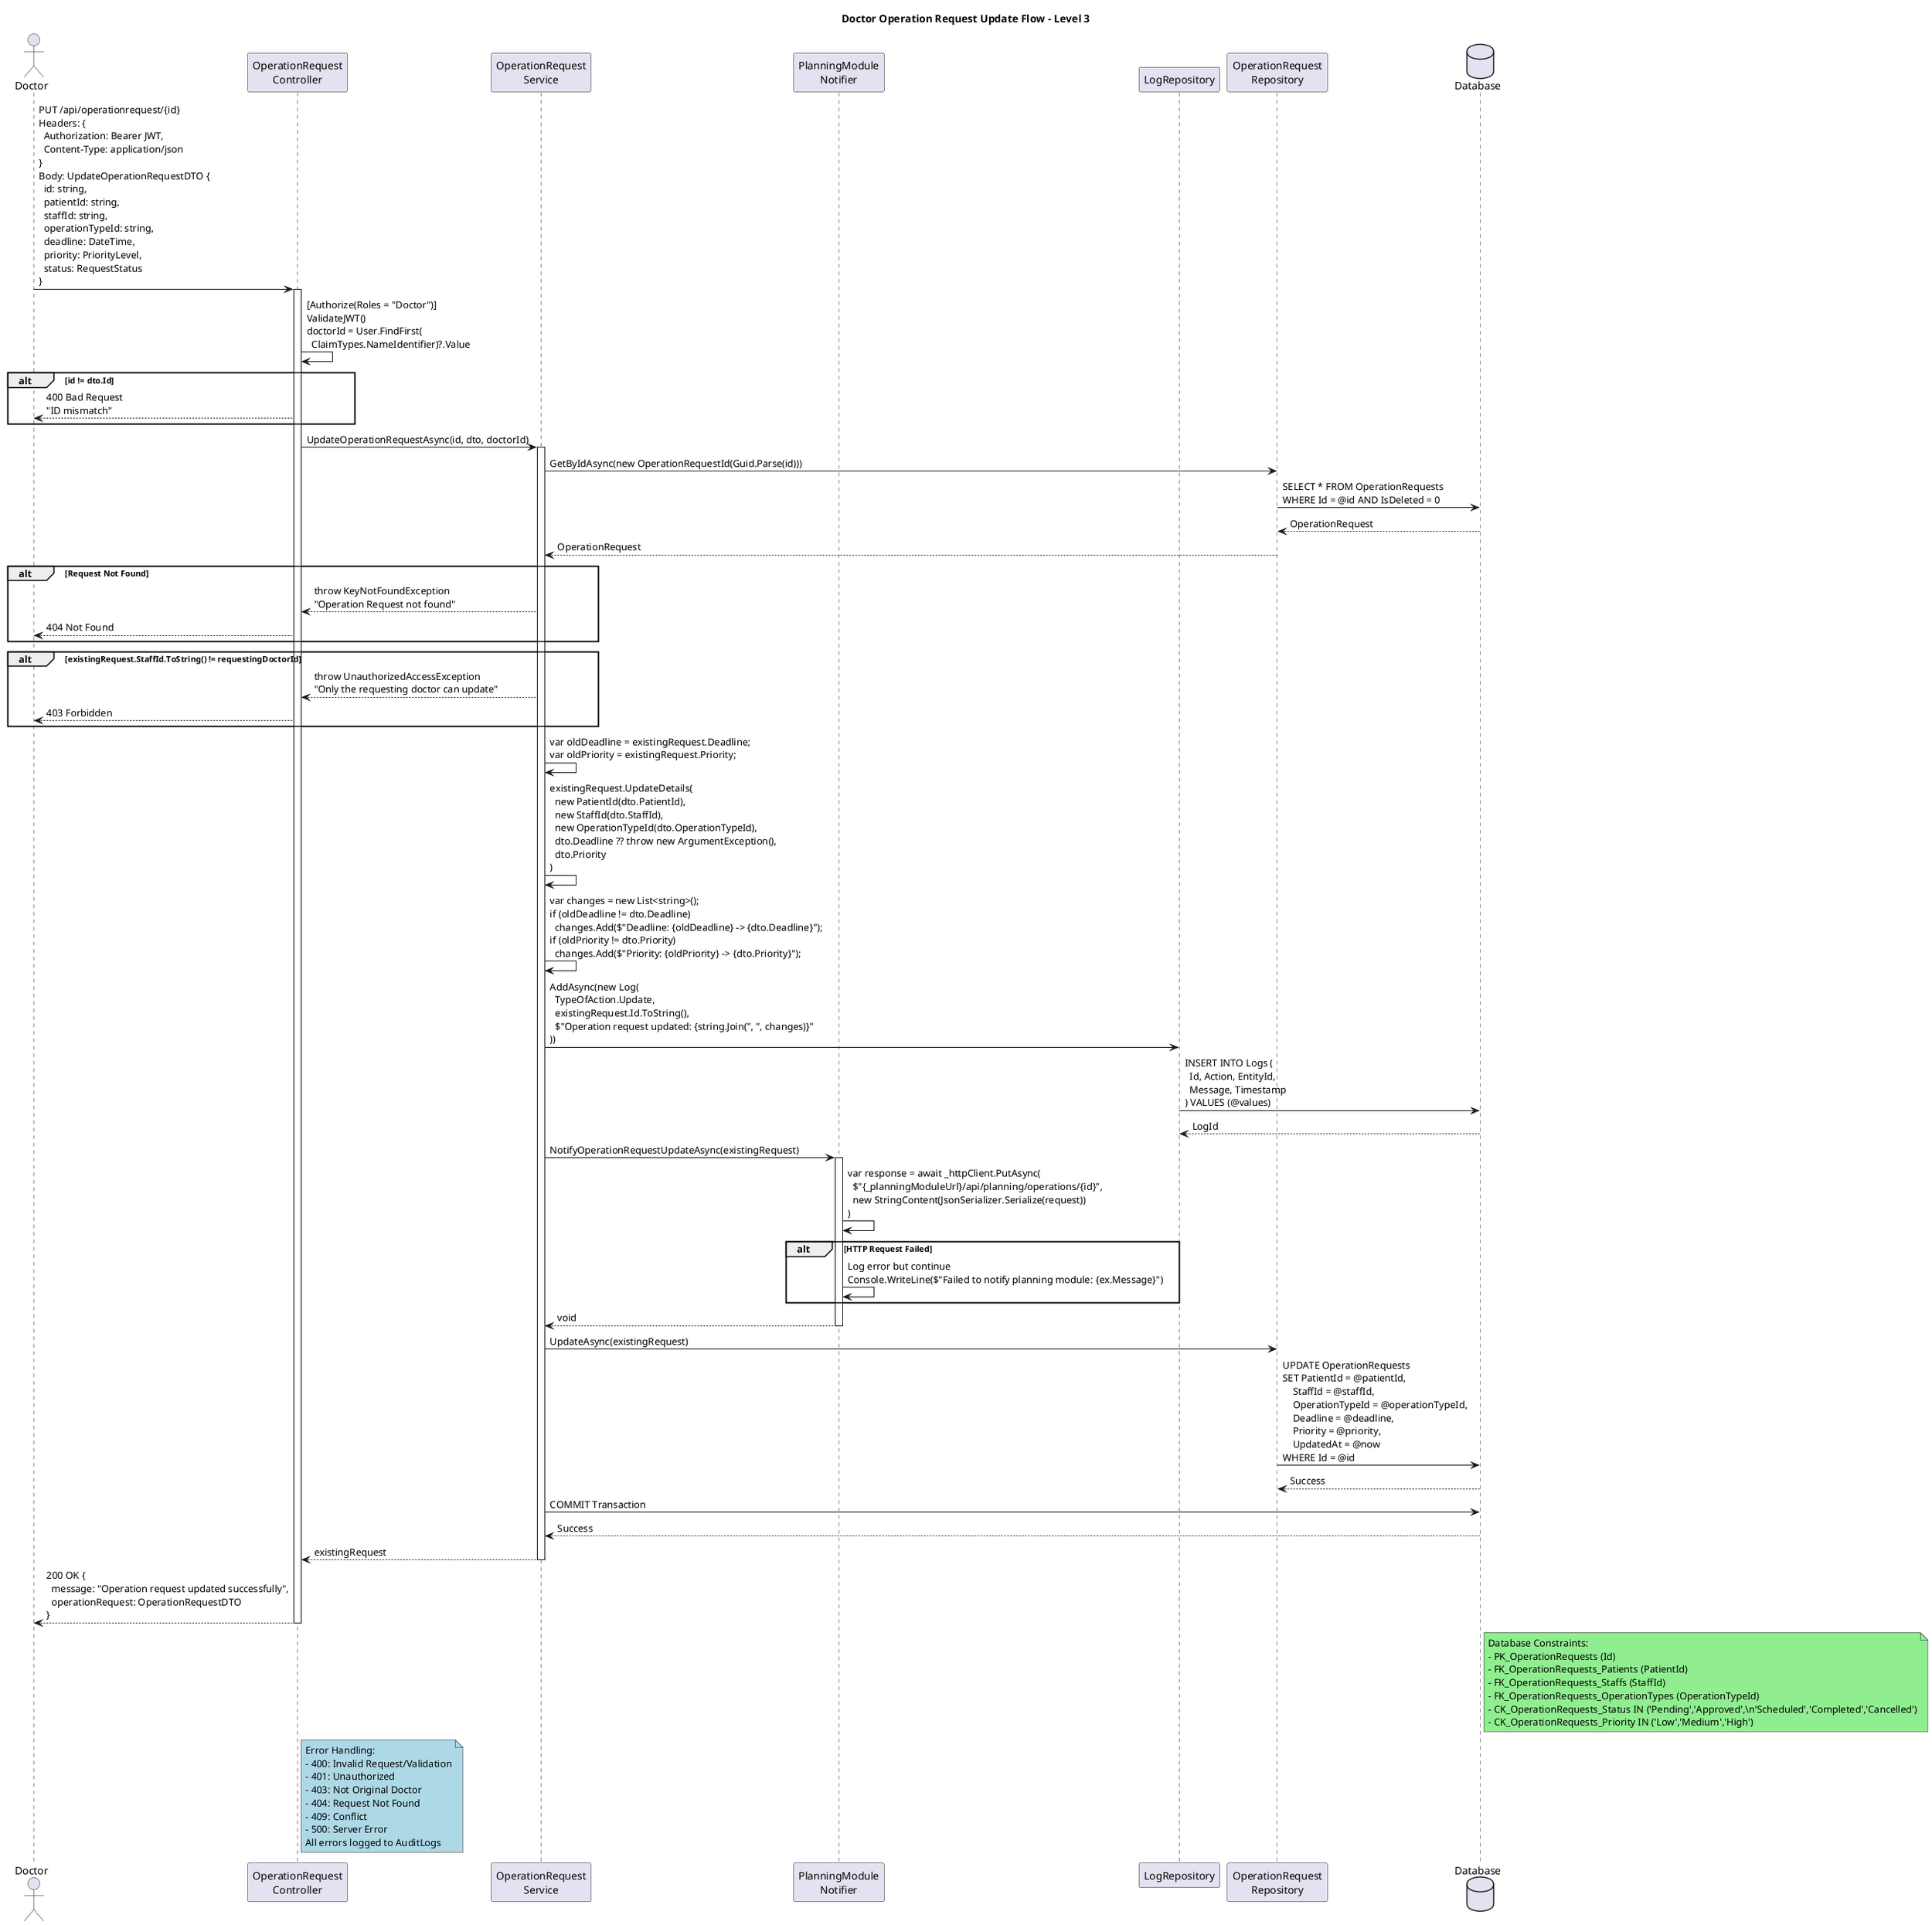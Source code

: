 @startuml
title Doctor Operation Request Update Flow - Level 3

actor Doctor
participant "OperationRequest\nController" as ORC
participant "OperationRequest\nService" as ORS
participant "PlanningModule\nNotifier" as PMN
participant "LogRepository" as LR
participant "OperationRequest\nRepository" as OR
database "Database" as DB

Doctor -> ORC: PUT /api/operationrequest/{id}\nHeaders: {\n  Authorization: Bearer JWT,\n  Content-Type: application/json\n}\nBody: UpdateOperationRequestDTO {\n  id: string,\n  patientId: string,\n  staffId: string,\n  operationTypeId: string,\n  deadline: DateTime,\n  priority: PriorityLevel,\n  status: RequestStatus\n}
activate ORC

ORC -> ORC: [Authorize(Roles = "Doctor")]\nValidateJWT()\ndoctorId = User.FindFirst(\n  ClaimTypes.NameIdentifier)?.Value

alt id != dto.Id
    ORC --> Doctor: 400 Bad Request\n"ID mismatch"
end

ORC -> ORS: UpdateOperationRequestAsync(id, dto, doctorId)
activate ORS

' Get and validate existing request
ORS -> OR: GetByIdAsync(new OperationRequestId(Guid.Parse(id)))
OR -> DB: SELECT * FROM OperationRequests\nWHERE Id = @id AND IsDeleted = 0
DB --> OR: OperationRequest
OR --> ORS: OperationRequest

alt Request Not Found
    ORS --> ORC: throw KeyNotFoundException\n"Operation Request not found"
    ORC --> Doctor: 404 Not Found
end

' Validate doctor authorization
alt existingRequest.StaffId.ToString() != requestingDoctorId
    ORS --> ORC: throw UnauthorizedAccessException\n"Only the requesting doctor can update"
    ORC --> Doctor: 403 Forbidden
end

' Store old values for logging
ORS -> ORS: var oldDeadline = existingRequest.Deadline;\nvar oldPriority = existingRequest.Priority;

' Update request details
ORS -> ORS: existingRequest.UpdateDetails(\n  new PatientId(dto.PatientId),\n  new StaffId(dto.StaffId),\n  new OperationTypeId(dto.OperationTypeId),\n  dto.Deadline ?? throw new ArgumentException(),\n  dto.Priority\n)

' Track changes for logging
ORS -> ORS: var changes = new List<string>();\nif (oldDeadline != dto.Deadline)\n  changes.Add($"Deadline: {oldDeadline} -> {dto.Deadline}");\nif (oldPriority != dto.Priority)\n  changes.Add($"Priority: {oldPriority} -> {dto.Priority}");

' Create audit log
ORS -> LR: AddAsync(new Log(\n  TypeOfAction.Update,\n  existingRequest.Id.ToString(),\n  $"Operation request updated: {string.Join(", ", changes)}"\n))
LR -> DB: INSERT INTO Logs (\n  Id, Action, EntityId,\n  Message, Timestamp\n) VALUES (@values)
DB --> LR: LogId

' Notify planning module
ORS -> PMN: NotifyOperationRequestUpdateAsync(existingRequest)
activate PMN
PMN -> PMN: var response = await _httpClient.PutAsync(\n  $"{_planningModuleUrl}/api/planning/operations/{id}",\n  new StringContent(JsonSerializer.Serialize(request))\n)
alt HTTP Request Failed
    PMN -> PMN: Log error but continue\nConsole.WriteLine($"Failed to notify planning module: {ex.Message}")
end
PMN --> ORS: void
deactivate PMN

' Save changes
ORS -> OR: UpdateAsync(existingRequest)
OR -> DB: UPDATE OperationRequests\nSET PatientId = @patientId,\n    StaffId = @staffId,\n    OperationTypeId = @operationTypeId,\n    Deadline = @deadline,\n    Priority = @priority,\n    UpdatedAt = @now\nWHERE Id = @id
DB --> OR: Success

ORS -> DB: COMMIT Transaction
DB --> ORS: Success

ORS --> ORC: existingRequest
deactivate ORS

ORC --> Doctor: 200 OK {\n  message: "Operation request updated successfully",\n  operationRequest: OperationRequestDTO\n}
deactivate ORC

note right of DB #LightGreen
Database Constraints:
- PK_OperationRequests (Id)
- FK_OperationRequests_Patients (PatientId)
- FK_OperationRequests_Staffs (StaffId)
- FK_OperationRequests_OperationTypes (OperationTypeId)
- CK_OperationRequests_Status IN ('Pending','Approved',\n'Scheduled','Completed','Cancelled')
- CK_OperationRequests_Priority IN ('Low','Medium','High')
end note

note right of ORC #LightBlue
Error Handling:
- 400: Invalid Request/Validation
- 401: Unauthorized
- 403: Not Original Doctor
- 404: Request Not Found
- 409: Conflict
- 500: Server Error
All errors logged to AuditLogs
end note

@enduml